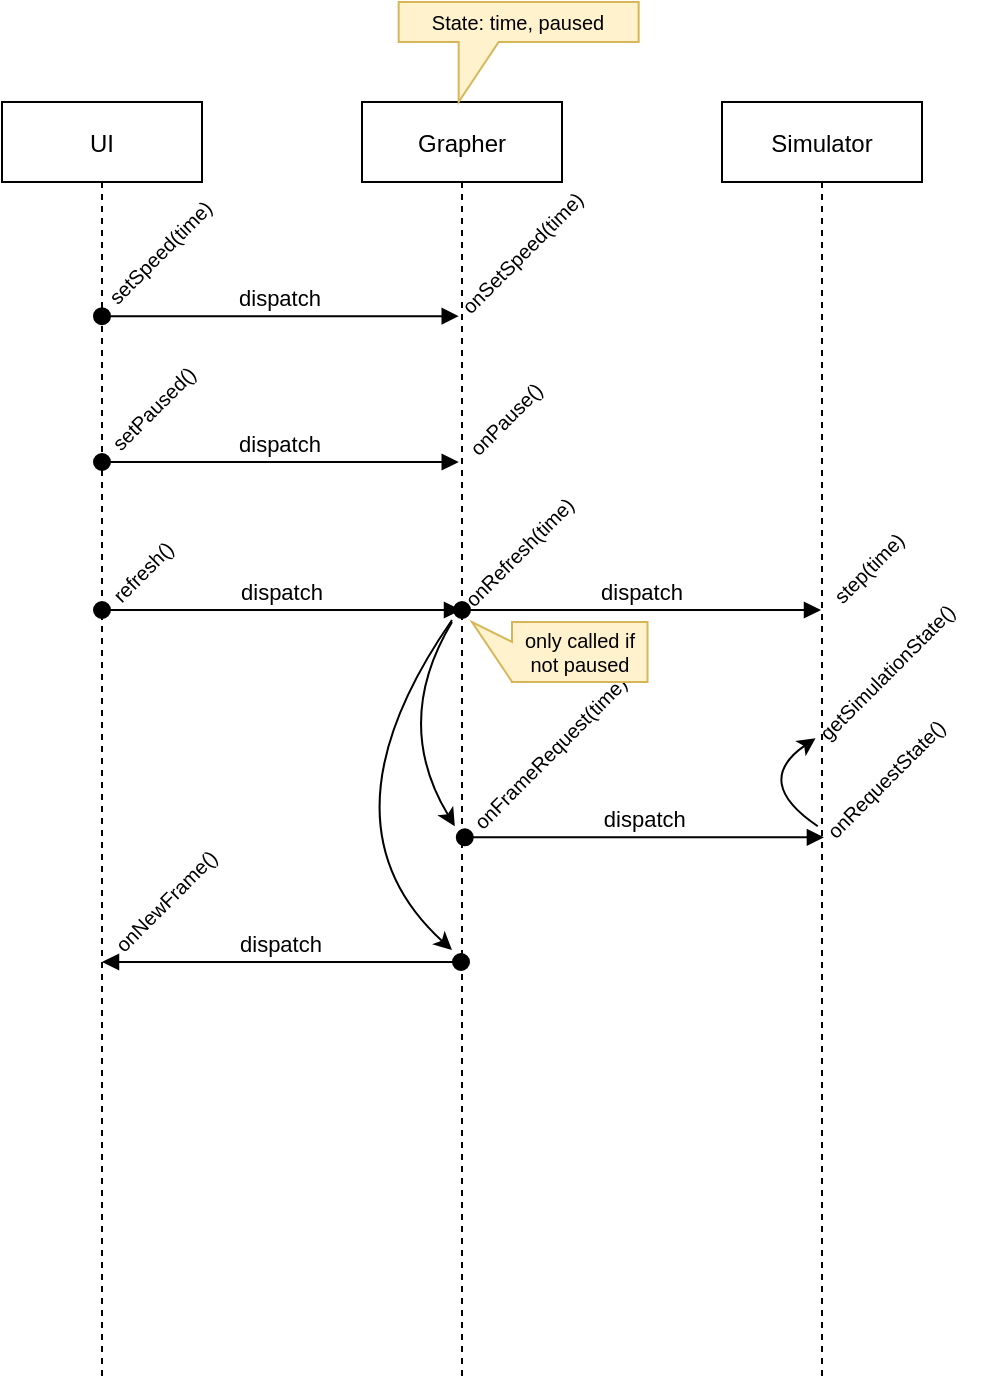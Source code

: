 <mxfile version="20.3.0" type="device"><diagram id="kgpKYQtTHZ0yAKxKKP6v" name="Page-1"><mxGraphModel dx="790" dy="502" grid="1" gridSize="10" guides="1" tooltips="1" connect="1" arrows="1" fold="1" page="1" pageScale="1" pageWidth="1169" pageHeight="827" math="0" shadow="0"><root><mxCell id="0"/><mxCell id="1" parent="0"/><mxCell id="3nuBFxr9cyL0pnOWT2aG-1" value="UI" style="shape=umlLifeline;perimeter=lifelinePerimeter;container=1;collapsible=0;recursiveResize=0;rounded=0;shadow=0;strokeWidth=1;" parent="1" vertex="1"><mxGeometry x="335" y="100" width="100" height="640" as="geometry"/></mxCell><mxCell id="22mbCo7hlPRs-dihlj0r-3" value="&lt;font style=&quot;font-size: 10px;&quot;&gt;refresh()&lt;/font&gt;" style="text;html=1;strokeColor=none;fillColor=none;align=center;verticalAlign=middle;whiteSpace=wrap;rounded=0;rotation=-45;" parent="3nuBFxr9cyL0pnOWT2aG-1" vertex="1"><mxGeometry x="45.73" y="220" width="48.54" height="30" as="geometry"/></mxCell><mxCell id="3nuBFxr9cyL0pnOWT2aG-5" value="Grapher" style="shape=umlLifeline;perimeter=lifelinePerimeter;container=1;collapsible=0;recursiveResize=0;rounded=0;shadow=0;strokeWidth=1;" parent="1" vertex="1"><mxGeometry x="515" y="100" width="100" height="640" as="geometry"/></mxCell><mxCell id="22mbCo7hlPRs-dihlj0r-1" value="Simulator" style="shape=umlLifeline;perimeter=lifelinePerimeter;container=1;collapsible=0;recursiveResize=0;rounded=0;shadow=0;strokeWidth=1;" parent="1" vertex="1"><mxGeometry x="695" y="100" width="100" height="640" as="geometry"/></mxCell><mxCell id="3nuBFxr9cyL0pnOWT2aG-3" value="dispatch" style="verticalAlign=bottom;startArrow=oval;endArrow=block;startSize=8;shadow=0;strokeWidth=1;strokeColor=default;" parent="1" source="3nuBFxr9cyL0pnOWT2aG-1" target="3nuBFxr9cyL0pnOWT2aG-5" edge="1"><mxGeometry relative="1" as="geometry"><mxPoint x="385" y="324" as="sourcePoint"/><mxPoint x="445" y="324" as="targetPoint"/><Array as="points"><mxPoint x="505" y="354"/></Array></mxGeometry></mxCell><mxCell id="22mbCo7hlPRs-dihlj0r-4" value="&lt;font style=&quot;font-size: 10px;&quot;&gt;setSpeed(time)&lt;/font&gt;" style="text;html=1;strokeColor=none;fillColor=none;align=center;verticalAlign=middle;whiteSpace=wrap;rounded=0;rotation=-45;" parent="1" vertex="1"><mxGeometry x="371" y="160.0" width="85.86" height="30" as="geometry"/></mxCell><mxCell id="22mbCo7hlPRs-dihlj0r-5" value="dispatch" style="verticalAlign=bottom;startArrow=oval;endArrow=block;startSize=8;shadow=0;strokeWidth=1;entryX=0.483;entryY=0.233;entryDx=0;entryDy=0;entryPerimeter=0;" parent="1" edge="1"><mxGeometry relative="1" as="geometry"><mxPoint x="384.999" y="207.08" as="sourcePoint"/><mxPoint x="563.37" y="207.08" as="targetPoint"/></mxGeometry></mxCell><mxCell id="22mbCo7hlPRs-dihlj0r-6" value="&lt;font style=&quot;font-size: 10px;&quot;&gt;setPaused()&lt;/font&gt;" style="text;html=1;strokeColor=none;fillColor=none;align=center;verticalAlign=middle;whiteSpace=wrap;rounded=0;rotation=-45;" parent="1" vertex="1"><mxGeometry x="373.93" y="238.33" width="73.79" height="30" as="geometry"/></mxCell><mxCell id="22mbCo7hlPRs-dihlj0r-7" value="dispatch" style="verticalAlign=bottom;startArrow=oval;endArrow=block;startSize=8;shadow=0;strokeWidth=1;entryX=0.483;entryY=0.233;entryDx=0;entryDy=0;entryPerimeter=0;" parent="1" edge="1"><mxGeometry relative="1" as="geometry"><mxPoint x="384.999" y="280.0" as="sourcePoint"/><mxPoint x="563.37" y="280.0" as="targetPoint"/></mxGeometry></mxCell><mxCell id="22mbCo7hlPRs-dihlj0r-8" value="&lt;font style=&quot;font-size: 10px;&quot;&gt;onRefresh(time)&lt;/font&gt;" style="text;html=1;strokeColor=none;fillColor=none;align=center;verticalAlign=middle;whiteSpace=wrap;rounded=0;rotation=-45;" parent="1" vertex="1"><mxGeometry x="553.54" y="310.46" width="80" height="30" as="geometry"/></mxCell><mxCell id="22mbCo7hlPRs-dihlj0r-10" value="dispatch" style="verticalAlign=bottom;startArrow=oval;endArrow=block;startSize=8;shadow=0;strokeWidth=1;" parent="1" source="3nuBFxr9cyL0pnOWT2aG-5" target="22mbCo7hlPRs-dihlj0r-1" edge="1"><mxGeometry relative="1" as="geometry"><mxPoint x="564.999" y="354" as="sourcePoint"/><mxPoint x="744.57" y="354" as="targetPoint"/><Array as="points"><mxPoint x="685.07" y="354"/></Array></mxGeometry></mxCell><mxCell id="22mbCo7hlPRs-dihlj0r-11" value="&lt;font style=&quot;font-size: 10px;&quot;&gt;step(time)&lt;/font&gt;" style="text;html=1;strokeColor=none;fillColor=none;align=center;verticalAlign=middle;whiteSpace=wrap;rounded=0;rotation=-45;" parent="1" vertex="1"><mxGeometry x="737.93" y="317.53" width="60" height="30" as="geometry"/></mxCell><mxCell id="22mbCo7hlPRs-dihlj0r-34" value="&lt;font style=&quot;font-size: 10px;&quot;&gt;onFrameRequest(time)&lt;/font&gt;" style="text;html=1;strokeColor=none;fillColor=none;align=center;verticalAlign=middle;whiteSpace=wrap;rounded=0;rotation=-45;" parent="1" vertex="1"><mxGeometry x="549.14" y="410" width="120" height="30" as="geometry"/></mxCell><mxCell id="22mbCo7hlPRs-dihlj0r-35" value="dispatch" style="verticalAlign=bottom;startArrow=oval;endArrow=block;startSize=8;shadow=0;strokeWidth=1;" parent="1" edge="1"><mxGeometry relative="1" as="geometry"><mxPoint x="566.389" y="467.68" as="sourcePoint"/><mxPoint x="745.96" y="467.68" as="targetPoint"/><Array as="points"><mxPoint x="686.53" y="467.68"/></Array></mxGeometry></mxCell><mxCell id="22mbCo7hlPRs-dihlj0r-36" value="&lt;font style=&quot;font-size: 10px;&quot;&gt;onRequestState()&lt;/font&gt;" style="text;html=1;strokeColor=none;fillColor=none;align=center;verticalAlign=middle;whiteSpace=wrap;rounded=0;rotation=-45;" parent="1" vertex="1"><mxGeometry x="736.13" y="423.32" width="82.29" height="30" as="geometry"/></mxCell><mxCell id="22mbCo7hlPRs-dihlj0r-38" value="" style="curved=1;endArrow=classic;html=1;rounded=0;fontSize=10;entryX=0.053;entryY=0.444;entryDx=0;entryDy=0;entryPerimeter=0;exitX=0;exitY=0.25;exitDx=0;exitDy=0;" parent="1" source="22mbCo7hlPRs-dihlj0r-36" target="22mbCo7hlPRs-dihlj0r-39" edge="1"><mxGeometry width="50" height="50" relative="1" as="geometry"><mxPoint x="635" y="454" as="sourcePoint"/><mxPoint x="685" y="404" as="targetPoint"/><Array as="points"><mxPoint x="710" y="440"/></Array></mxGeometry></mxCell><mxCell id="22mbCo7hlPRs-dihlj0r-39" value="&lt;font style=&quot;font-size: 10px;&quot;&gt;getSimulationState()&lt;/font&gt;" style="text;html=1;strokeColor=none;fillColor=none;align=center;verticalAlign=middle;whiteSpace=wrap;rounded=0;rotation=-45;" parent="1" vertex="1"><mxGeometry x="723.02" y="370.0" width="108.51" height="30" as="geometry"/></mxCell><mxCell id="22mbCo7hlPRs-dihlj0r-40" value="&lt;span style=&quot;font-size: 10px;&quot;&gt;onPause()&lt;/span&gt;" style="text;html=1;strokeColor=none;fillColor=none;align=center;verticalAlign=middle;whiteSpace=wrap;rounded=0;rotation=-45;" parent="1" vertex="1"><mxGeometry x="556.3" y="242.69" width="61.46" height="30" as="geometry"/></mxCell><mxCell id="22mbCo7hlPRs-dihlj0r-41" value="&lt;span style=&quot;font-size: 10px;&quot;&gt;onSetSpeed(time)&lt;/span&gt;" style="text;html=1;strokeColor=none;fillColor=none;align=center;verticalAlign=middle;whiteSpace=wrap;rounded=0;rotation=-45;" parent="1" vertex="1"><mxGeometry x="546.22" y="160" width="98.08" height="30" as="geometry"/></mxCell><mxCell id="22mbCo7hlPRs-dihlj0r-42" value="State: time, paused" style="shape=callout;whiteSpace=wrap;html=1;perimeter=calloutPerimeter;fontSize=10;size=30;position=0.25;position2=0.25;fillColor=#fff2cc;strokeColor=#d6b656;" parent="1" vertex="1"><mxGeometry x="533.33" y="50" width="120" height="50" as="geometry"/></mxCell><mxCell id="22mbCo7hlPRs-dihlj0r-43" value="only called if not paused" style="shape=callout;whiteSpace=wrap;html=1;perimeter=calloutPerimeter;fontSize=10;direction=south;position2=0;fillColor=#fff2cc;strokeColor=#d6b656;size=20;position=0.33;base=20;" parent="1" vertex="1"><mxGeometry x="570" y="360" width="87.76" height="30" as="geometry"/></mxCell><mxCell id="22mbCo7hlPRs-dihlj0r-46" value="&lt;font style=&quot;font-size: 10px;&quot;&gt;onNewFrame()&lt;/font&gt;" style="text;html=1;strokeColor=none;fillColor=none;align=center;verticalAlign=middle;whiteSpace=wrap;rounded=0;rotation=-45;" parent="1" vertex="1"><mxGeometry x="372.49" y="483.6" width="89" height="30" as="geometry"/></mxCell><mxCell id="22mbCo7hlPRs-dihlj0r-33" value="" style="curved=1;endArrow=classic;html=1;rounded=0;fontSize=10;entryX=0;entryY=0.25;entryDx=0;entryDy=0;" parent="1" target="22mbCo7hlPRs-dihlj0r-34" edge="1"><mxGeometry width="50" height="50" relative="1" as="geometry"><mxPoint x="560" y="360" as="sourcePoint"/><mxPoint x="565" y="250" as="targetPoint"/><Array as="points"><mxPoint x="530" y="410"/></Array></mxGeometry></mxCell><mxCell id="22mbCo7hlPRs-dihlj0r-52" value="dispatch" style="verticalAlign=bottom;startArrow=oval;endArrow=block;startSize=8;shadow=0;strokeWidth=1;strokeColor=default;" parent="1" source="3nuBFxr9cyL0pnOWT2aG-5" target="3nuBFxr9cyL0pnOWT2aG-1" edge="1"><mxGeometry relative="1" as="geometry"><mxPoint x="489.664" y="560" as="sourcePoint"/><mxPoint x="669.14" y="560" as="targetPoint"/><Array as="points"><mxPoint x="500" y="530"/></Array></mxGeometry></mxCell><mxCell id="22mbCo7hlPRs-dihlj0r-53" value="" style="curved=1;endArrow=classic;html=1;rounded=0;fontSize=10;" parent="1" edge="1"><mxGeometry width="50" height="50" relative="1" as="geometry"><mxPoint x="560" y="359" as="sourcePoint"/><mxPoint x="560" y="524" as="targetPoint"/><Array as="points"><mxPoint x="490" y="460"/></Array></mxGeometry></mxCell></root></mxGraphModel></diagram></mxfile>